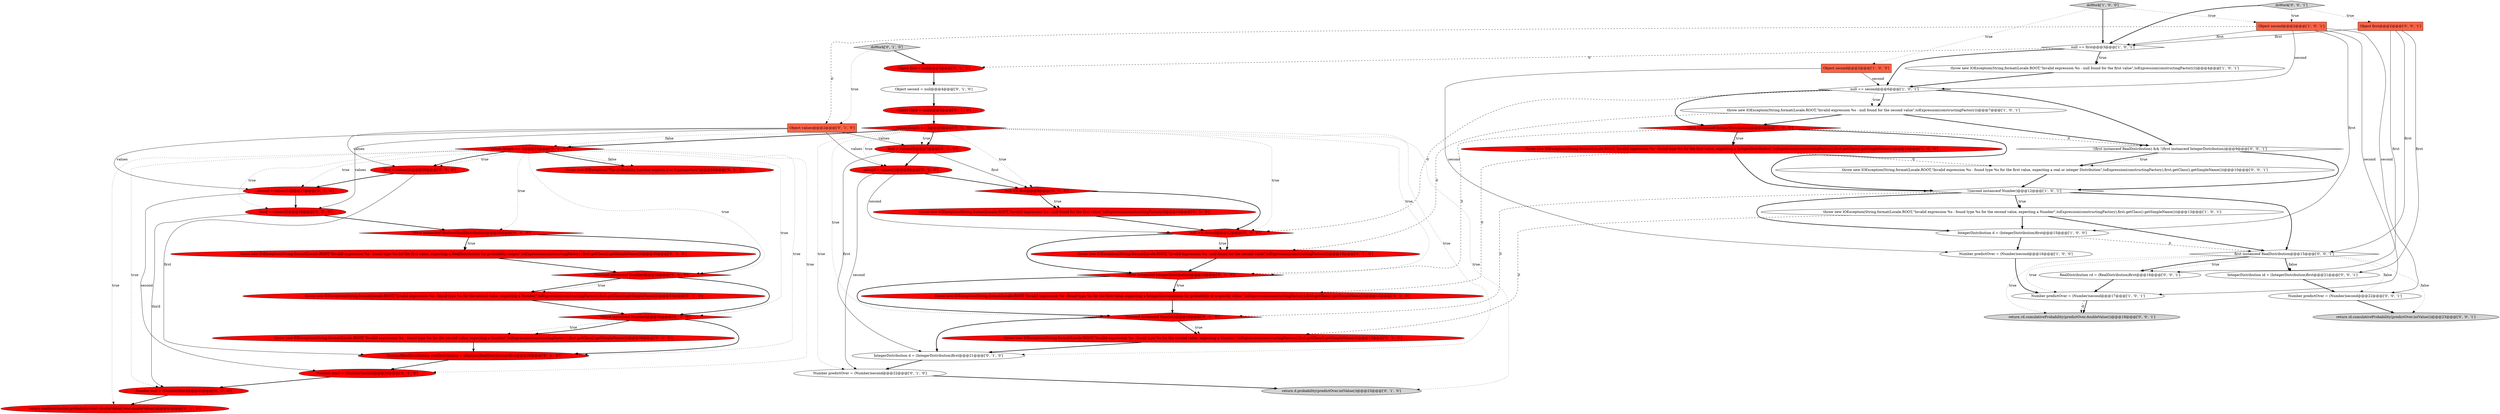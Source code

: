 digraph {
38 [style = filled, label = "!(first instanceof IntegerDistribution)@@@15@@@['0', '1', '0']", fillcolor = red, shape = diamond image = "AAA1AAABBB2BBB"];
15 [style = filled, label = "Object first = null@@@3@@@['0', '1', '0']", fillcolor = red, shape = ellipse image = "AAA1AAABBB2BBB"];
9 [style = filled, label = "!(first instanceof IntegerDistribution)@@@9@@@['1', '0', '0']", fillcolor = red, shape = diamond image = "AAA1AAABBB1BBB"];
56 [style = filled, label = "return id.cumulativeProbability(predictOver.intValue())@@@23@@@['0', '0', '1']", fillcolor = lightgray, shape = ellipse image = "AAA0AAABBB3BBB"];
54 [style = filled, label = "Number predictOver = (Number)second@@@22@@@['0', '0', '1']", fillcolor = white, shape = ellipse image = "AAA0AAABBB3BBB"];
37 [style = filled, label = "!(third instanceof Number)@@@35@@@['0', '1', '0']", fillcolor = red, shape = diamond image = "AAA1AAABBB2BBB"];
43 [style = filled, label = "!(second instanceof Number)@@@32@@@['0', '1', '0']", fillcolor = red, shape = diamond image = "AAA1AAABBB2BBB"];
6 [style = filled, label = "throw new IOException(String.format(Locale.ROOT,\"Invalid expression %s - found type %s for the first value, expecting a IntegerDistribution\",toExpression(constructingFactory),first.getClass().getSimpleName()))@@@10@@@['1', '0', '0']", fillcolor = red, shape = ellipse image = "AAA1AAABBB1BBB"];
19 [style = filled, label = "throw new IOException(String.format(Locale.ROOT,\"Invalid expression %s - found type %s for the second value, expecting a Number\",toExpression(constructingFactory),first.getClass().getSimpleName()))@@@36@@@['0', '1', '0']", fillcolor = red, shape = ellipse image = "AAA1AAABBB2BBB"];
45 [style = filled, label = "return realDistribution.probability(start.doubleValue(),end.doubleValue())@@@41@@@['0', '1', '0']", fillcolor = red, shape = ellipse image = "AAA1AAABBB2BBB"];
49 [style = filled, label = "throw new IOException(String.format(Locale.ROOT,\"Invalid expression %s - found type %s for the first value, expecting a real or integer Distribution\",toExpression(constructingFactory),first.getClass().getSimpleName()))@@@10@@@['0', '0', '1']", fillcolor = white, shape = ellipse image = "AAA0AAABBB3BBB"];
12 [style = filled, label = "Number predictOver = (Number)second@@@16@@@['1', '0', '0']", fillcolor = white, shape = ellipse image = "AAA0AAABBB1BBB"];
35 [style = filled, label = "null == second@@@12@@@['0', '1', '0']", fillcolor = red, shape = diamond image = "AAA1AAABBB2BBB"];
50 [style = filled, label = "Object first@@@2@@@['0', '0', '1']", fillcolor = tomato, shape = box image = "AAA0AAABBB3BBB"];
8 [style = filled, label = "throw new IOException(String.format(Locale.ROOT,\"Invalid expression %s - null found for the first value\",toExpression(constructingFactory)))@@@4@@@['1', '0', '1']", fillcolor = white, shape = ellipse image = "AAA0AAABBB1BBB"];
5 [style = filled, label = "Object second@@@2@@@['1', '0', '1']", fillcolor = tomato, shape = box image = "AAA0AAABBB1BBB"];
32 [style = filled, label = "throw new IOException(String.format(Locale.ROOT,\"Invalid expression %s - null found for the second value\",toExpression(constructingFactory)))@@@13@@@['0', '1', '0']", fillcolor = red, shape = ellipse image = "AAA1AAABBB2BBB"];
46 [style = filled, label = "third = values(2(@@@28@@@['0', '1', '0']", fillcolor = red, shape = ellipse image = "AAA1AAABBB2BBB"];
13 [style = filled, label = "IntegerDistribution d = (IntegerDistribution)first@@@15@@@['1', '0', '0']", fillcolor = white, shape = ellipse image = "AAA0AAABBB1BBB"];
40 [style = filled, label = "doWork['0', '1', '0']", fillcolor = lightgray, shape = diamond image = "AAA0AAABBB2BBB"];
53 [style = filled, label = "first instanceof RealDistribution@@@15@@@['0', '0', '1']", fillcolor = white, shape = diamond image = "AAA0AAABBB3BBB"];
20 [style = filled, label = "Number predictOver = (Number)second@@@22@@@['0', '1', '0']", fillcolor = white, shape = ellipse image = "AAA0AAABBB2BBB"];
27 [style = filled, label = "throw new IOException(String.format(Locale.ROOT,\"Invalid expression %s - found type %s for the first value, expecting a IntegerDistributionm for probability at a specific value.\",toExpression(constructingFactory),first.getClass().getSimpleName()))@@@16@@@['0', '1', '0']", fillcolor = red, shape = ellipse image = "AAA1AAABBB2BBB"];
42 [style = filled, label = "IntegerDistribution d = (IntegerDistribution)first@@@21@@@['0', '1', '0']", fillcolor = white, shape = ellipse image = "AAA0AAABBB2BBB"];
34 [style = filled, label = "throw new IOException(String.format(Locale.ROOT,\"Invalid expression %s - found type %s for the second value, expecting a Number\",toExpression(constructingFactory),first.getClass().getSimpleName()))@@@33@@@['0', '1', '0']", fillcolor = red, shape = ellipse image = "AAA1AAABBB2BBB"];
0 [style = filled, label = "throw new IOException(String.format(Locale.ROOT,\"Invalid expression %s - null found for the second value\",toExpression(constructingFactory)))@@@7@@@['1', '0', '1']", fillcolor = white, shape = ellipse image = "AAA0AAABBB1BBB"];
2 [style = filled, label = "Number predictOver = (Number)second@@@17@@@['1', '0', '1']", fillcolor = white, shape = ellipse image = "AAA0AAABBB1BBB"];
51 [style = filled, label = "return rd.cumulativeProbability(predictOver.doubleValue())@@@18@@@['0', '0', '1']", fillcolor = lightgray, shape = ellipse image = "AAA0AAABBB3BBB"];
57 [style = filled, label = "doWork['0', '0', '1']", fillcolor = lightgray, shape = diamond image = "AAA0AAABBB3BBB"];
47 [style = filled, label = "throw new IOException(String.format(Locale.ROOT,\"Invalid expression %s - found type %s for the first value, expecting a RealDistribution for probability ranges\",toExpression(constructingFactory),first.getClass().getSimpleName()))@@@30@@@['0', '1', '0']", fillcolor = red, shape = ellipse image = "AAA1AAABBB2BBB"];
33 [style = filled, label = "!(second instanceof Number)@@@18@@@['0', '1', '0']", fillcolor = red, shape = diamond image = "AAA1AAABBB2BBB"];
29 [style = filled, label = "!(first instanceof AbstractRealDistribution)@@@29@@@['0', '1', '0']", fillcolor = red, shape = diamond image = "AAA1AAABBB2BBB"];
14 [style = filled, label = "first = values(0(@@@7@@@['0', '1', '0']", fillcolor = red, shape = ellipse image = "AAA1AAABBB2BBB"];
3 [style = filled, label = "Object second@@@2@@@['1', '0', '0']", fillcolor = tomato, shape = box image = "AAA0AAABBB1BBB"];
18 [style = filled, label = "second = values(1(@@@8@@@['0', '1', '0']", fillcolor = red, shape = ellipse image = "AAA1AAABBB2BBB"];
41 [style = filled, label = "Number start = (Number)second@@@39@@@['0', '1', '0']", fillcolor = red, shape = ellipse image = "AAA1AAABBB2BBB"];
17 [style = filled, label = "values.length == 2@@@6@@@['0', '1', '0']", fillcolor = red, shape = diamond image = "AAA1AAABBB2BBB"];
25 [style = filled, label = "null == first@@@9@@@['0', '1', '0']", fillcolor = red, shape = diamond image = "AAA1AAABBB2BBB"];
11 [style = filled, label = "!(second instanceof Number)@@@12@@@['1', '0', '1']", fillcolor = white, shape = diamond image = "AAA0AAABBB1BBB"];
23 [style = filled, label = "values.length == 3@@@25@@@['0', '1', '0']", fillcolor = red, shape = diamond image = "AAA1AAABBB2BBB"];
24 [style = filled, label = "second = values(1(@@@27@@@['0', '1', '0']", fillcolor = red, shape = ellipse image = "AAA1AAABBB2BBB"];
4 [style = filled, label = "throw new IOException(String.format(Locale.ROOT,\"Invalid expression %s - found type %s for the second value, expecting a Number\",toExpression(constructingFactory),first.getClass().getSimpleName()))@@@13@@@['1', '0', '1']", fillcolor = white, shape = ellipse image = "AAA0AAABBB1BBB"];
1 [style = filled, label = "null == first@@@3@@@['1', '0', '1']", fillcolor = white, shape = diamond image = "AAA0AAABBB1BBB"];
44 [style = filled, label = "AbstractRealDistribution realDistribution = (AbstractRealDistribution)first@@@38@@@['0', '1', '0']", fillcolor = red, shape = ellipse image = "AAA1AAABBB2BBB"];
7 [style = filled, label = "null == second@@@6@@@['1', '0', '1']", fillcolor = white, shape = diamond image = "AAA0AAABBB1BBB"];
39 [style = filled, label = "first = values(0(@@@26@@@['0', '1', '0']", fillcolor = red, shape = ellipse image = "AAA1AAABBB2BBB"];
48 [style = filled, label = "!(first instanceof RealDistribution) && !(first instanceof IntegerDistribution)@@@9@@@['0', '0', '1']", fillcolor = white, shape = diamond image = "AAA0AAABBB3BBB"];
55 [style = filled, label = "IntegerDistribution id = (IntegerDistribution)first@@@21@@@['0', '0', '1']", fillcolor = white, shape = ellipse image = "AAA0AAABBB3BBB"];
31 [style = filled, label = "Object values@@@2@@@['0', '1', '0']", fillcolor = tomato, shape = box image = "AAA1AAABBB2BBB"];
10 [style = filled, label = "doWork['1', '0', '0']", fillcolor = lightgray, shape = diamond image = "AAA0AAABBB1BBB"];
16 [style = filled, label = "return d.probability(predictOver.intValue())@@@23@@@['0', '1', '0']", fillcolor = lightgray, shape = ellipse image = "AAA0AAABBB2BBB"];
21 [style = filled, label = "throw new IOException(String.format(Locale.ROOT,\"Invalid expression %s - null found for the first value\",toExpression(constructingFactory)))@@@10@@@['0', '1', '0']", fillcolor = red, shape = ellipse image = "AAA1AAABBB2BBB"];
22 [style = filled, label = "throw new IOException(String.format(Locale.ROOT,\"Invalid expression %s - found type %s for the second value, expecting a Number\",toExpression(constructingFactory),first.getClass().getSimpleName()))@@@19@@@['0', '1', '0']", fillcolor = red, shape = ellipse image = "AAA1AAABBB2BBB"];
30 [style = filled, label = "Number end = (Number)third@@@40@@@['0', '1', '0']", fillcolor = red, shape = ellipse image = "AAA1AAABBB2BBB"];
36 [style = filled, label = "throw new IOException(\"The probability function expects 2 or 3 parameters\")@@@44@@@['0', '1', '0']", fillcolor = red, shape = ellipse image = "AAA1AAABBB2BBB"];
52 [style = filled, label = "RealDistribution rd = (RealDistribution)first@@@16@@@['0', '0', '1']", fillcolor = white, shape = ellipse image = "AAA0AAABBB3BBB"];
26 [style = filled, label = "Object second = null@@@4@@@['0', '1', '0']", fillcolor = white, shape = ellipse image = "AAA0AAABBB2BBB"];
28 [style = filled, label = "Object third = null@@@5@@@['0', '1', '0']", fillcolor = red, shape = ellipse image = "AAA1AAABBB2BBB"];
14->25 [style = solid, label="first"];
54->56 [style = bold, label=""];
53->54 [style = dotted, label="false"];
9->11 [style = bold, label=""];
4->53 [style = bold, label=""];
2->51 [style = bold, label=""];
11->33 [style = dashed, label="0"];
1->15 [style = dashed, label="0"];
50->55 [style = solid, label="first"];
24->41 [style = solid, label="second"];
17->35 [style = dotted, label="true"];
5->13 [style = solid, label="first"];
31->46 [style = solid, label="values"];
17->14 [style = dotted, label="true"];
10->3 [style = dotted, label="true"];
40->31 [style = dotted, label="true"];
53->52 [style = dotted, label="true"];
39->24 [style = bold, label=""];
40->15 [style = bold, label=""];
57->1 [style = bold, label=""];
7->48 [style = bold, label=""];
25->35 [style = bold, label=""];
23->46 [style = dotted, label="true"];
9->6 [style = bold, label=""];
5->1 [style = solid, label="first"];
19->44 [style = bold, label=""];
7->9 [style = bold, label=""];
12->2 [style = bold, label=""];
23->44 [style = dotted, label="true"];
20->16 [style = bold, label=""];
17->14 [style = bold, label=""];
33->42 [style = bold, label=""];
6->11 [style = bold, label=""];
7->35 [style = dashed, label="0"];
11->13 [style = bold, label=""];
29->43 [style = bold, label=""];
23->36 [style = bold, label=""];
35->38 [style = bold, label=""];
26->28 [style = bold, label=""];
27->33 [style = bold, label=""];
23->29 [style = dotted, label="true"];
21->35 [style = bold, label=""];
24->46 [style = bold, label=""];
39->44 [style = solid, label="first"];
25->21 [style = bold, label=""];
23->36 [style = dotted, label="false"];
25->21 [style = dotted, label="true"];
29->47 [style = bold, label=""];
17->20 [style = dotted, label="true"];
17->38 [style = dotted, label="true"];
48->49 [style = bold, label=""];
53->51 [style = dotted, label="true"];
53->52 [style = bold, label=""];
31->39 [style = solid, label="values"];
53->55 [style = dotted, label="false"];
23->41 [style = dotted, label="true"];
37->19 [style = dotted, label="true"];
23->43 [style = dotted, label="true"];
7->0 [style = bold, label=""];
47->43 [style = bold, label=""];
4->22 [style = dashed, label="0"];
17->16 [style = dotted, label="true"];
50->53 [style = solid, label="first"];
6->49 [style = dashed, label="0"];
41->30 [style = bold, label=""];
13->12 [style = bold, label=""];
9->48 [style = dashed, label="0"];
57->50 [style = dotted, label="true"];
6->27 [style = dashed, label="0"];
46->30 [style = solid, label="third"];
44->41 [style = bold, label=""];
1->8 [style = dotted, label="true"];
18->25 [style = bold, label=""];
0->48 [style = bold, label=""];
14->18 [style = bold, label=""];
17->23 [style = dotted, label="false"];
38->33 [style = bold, label=""];
10->1 [style = bold, label=""];
43->34 [style = bold, label=""];
17->33 [style = dotted, label="true"];
2->51 [style = dashed, label="0"];
23->24 [style = dotted, label="true"];
22->42 [style = bold, label=""];
1->8 [style = bold, label=""];
17->18 [style = dotted, label="true"];
5->54 [style = solid, label="second"];
38->27 [style = dotted, label="true"];
11->4 [style = bold, label=""];
4->13 [style = bold, label=""];
14->42 [style = solid, label="first"];
5->2 [style = solid, label="second"];
35->32 [style = bold, label=""];
38->27 [style = bold, label=""];
50->52 [style = solid, label="first"];
11->4 [style = dotted, label="true"];
7->0 [style = dotted, label="true"];
1->7 [style = bold, label=""];
5->7 [style = solid, label="second"];
17->23 [style = bold, label=""];
3->12 [style = solid, label="second"];
46->29 [style = bold, label=""];
23->39 [style = dotted, label="true"];
17->25 [style = dotted, label="true"];
17->42 [style = dotted, label="true"];
48->11 [style = bold, label=""];
13->53 [style = dashed, label="0"];
31->18 [style = solid, label="values"];
37->44 [style = bold, label=""];
23->45 [style = dotted, label="true"];
23->39 [style = bold, label=""];
28->17 [style = bold, label=""];
5->31 [style = dashed, label="0"];
31->14 [style = solid, label="values"];
53->2 [style = dotted, label="true"];
49->11 [style = bold, label=""];
18->35 [style = solid, label="second"];
33->22 [style = bold, label=""];
9->38 [style = dashed, label="0"];
53->55 [style = bold, label=""];
53->56 [style = dotted, label="false"];
0->9 [style = bold, label=""];
0->32 [style = dashed, label="0"];
42->20 [style = bold, label=""];
23->30 [style = dotted, label="true"];
52->2 [style = bold, label=""];
43->37 [style = bold, label=""];
9->6 [style = dotted, label="true"];
10->5 [style = dotted, label="true"];
43->34 [style = dotted, label="true"];
48->49 [style = dotted, label="true"];
31->24 [style = solid, label="values"];
8->7 [style = bold, label=""];
15->26 [style = bold, label=""];
11->53 [style = bold, label=""];
3->7 [style = solid, label="second"];
23->37 [style = dotted, label="true"];
32->38 [style = bold, label=""];
29->47 [style = dotted, label="true"];
34->37 [style = bold, label=""];
50->1 [style = solid, label="first"];
57->5 [style = dotted, label="true"];
37->19 [style = bold, label=""];
55->54 [style = bold, label=""];
33->22 [style = dotted, label="true"];
18->20 [style = solid, label="second"];
30->45 [style = bold, label=""];
35->32 [style = dotted, label="true"];
}
